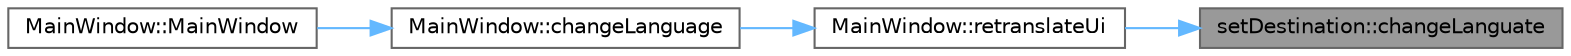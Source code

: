 digraph "setDestination::changeLanguate"
{
 // LATEX_PDF_SIZE
  bgcolor="transparent";
  edge [fontname=Helvetica,fontsize=10,labelfontname=Helvetica,labelfontsize=10];
  node [fontname=Helvetica,fontsize=10,shape=box,height=0.2,width=0.4];
  rankdir="RL";
  Node1 [id="Node000001",label="setDestination::changeLanguate",height=0.2,width=0.4,color="gray40", fillcolor="grey60", style="filled", fontcolor="black",tooltip="Changes the language of the UI elements."];
  Node1 -> Node2 [id="edge1_Node000001_Node000002",dir="back",color="steelblue1",style="solid",tooltip=" "];
  Node2 [id="Node000002",label="MainWindow::retranslateUi",height=0.2,width=0.4,color="grey40", fillcolor="white", style="filled",URL="$class_main_window.html#a2836e718ab96e25231b80d346a7841ad",tooltip="Retranslates the UI elements."];
  Node2 -> Node3 [id="edge2_Node000002_Node000003",dir="back",color="steelblue1",style="solid",tooltip=" "];
  Node3 [id="Node000003",label="MainWindow::changeLanguage",height=0.2,width=0.4,color="grey40", fillcolor="white", style="filled",URL="$class_main_window.html#a9e0dd54aecbe2e3af6306c3a005d43d2",tooltip="Changes the application language."];
  Node3 -> Node4 [id="edge3_Node000003_Node000004",dir="back",color="steelblue1",style="solid",tooltip=" "];
  Node4 [id="Node000004",label="MainWindow::MainWindow",height=0.2,width=0.4,color="grey40", fillcolor="white", style="filled",URL="$class_main_window.html#a996c5a2b6f77944776856f08ec30858d",tooltip="Construct a new MainWindow object."];
}
